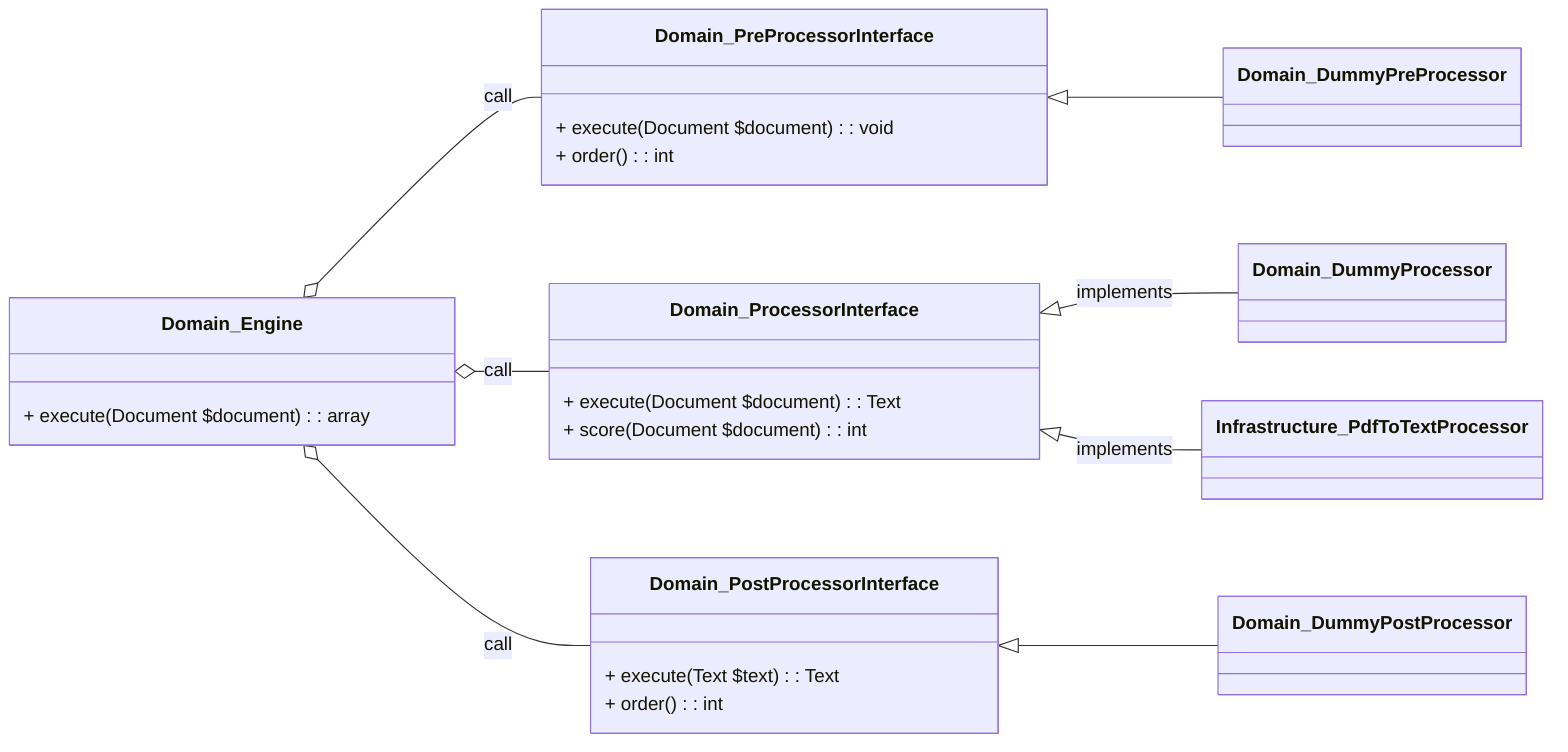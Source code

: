 classDiagram
    direction LR
    Domain_Engine o-- Domain_PreProcessorInterface: call
    Domain_Engine o-- Domain_ProcessorInterface: call
    Domain_Engine o-- Domain_PostProcessorInterface: call
    Domain_PreProcessorInterface <|-- Domain_DummyPreProcessor
    Domain_ProcessorInterface <|-- Domain_DummyProcessor: implements
    Domain_ProcessorInterface <|-- Infrastructure_PdfToTextProcessor: implements
    Domain_PostProcessorInterface <|-- Domain_DummyPostProcessor

    class Domain_Engine {
        + execute(Document $document): array
    }

    class Domain_PreProcessorInterface {
        + execute(Document $document): void
        + order(): int
    }

    class Domain_ProcessorInterface {
        + execute(Document $document): Text
        + score(Document $document): int
    }

    class Domain_PostProcessorInterface {
        + execute(Text $text): Text
        + order(): int
    }